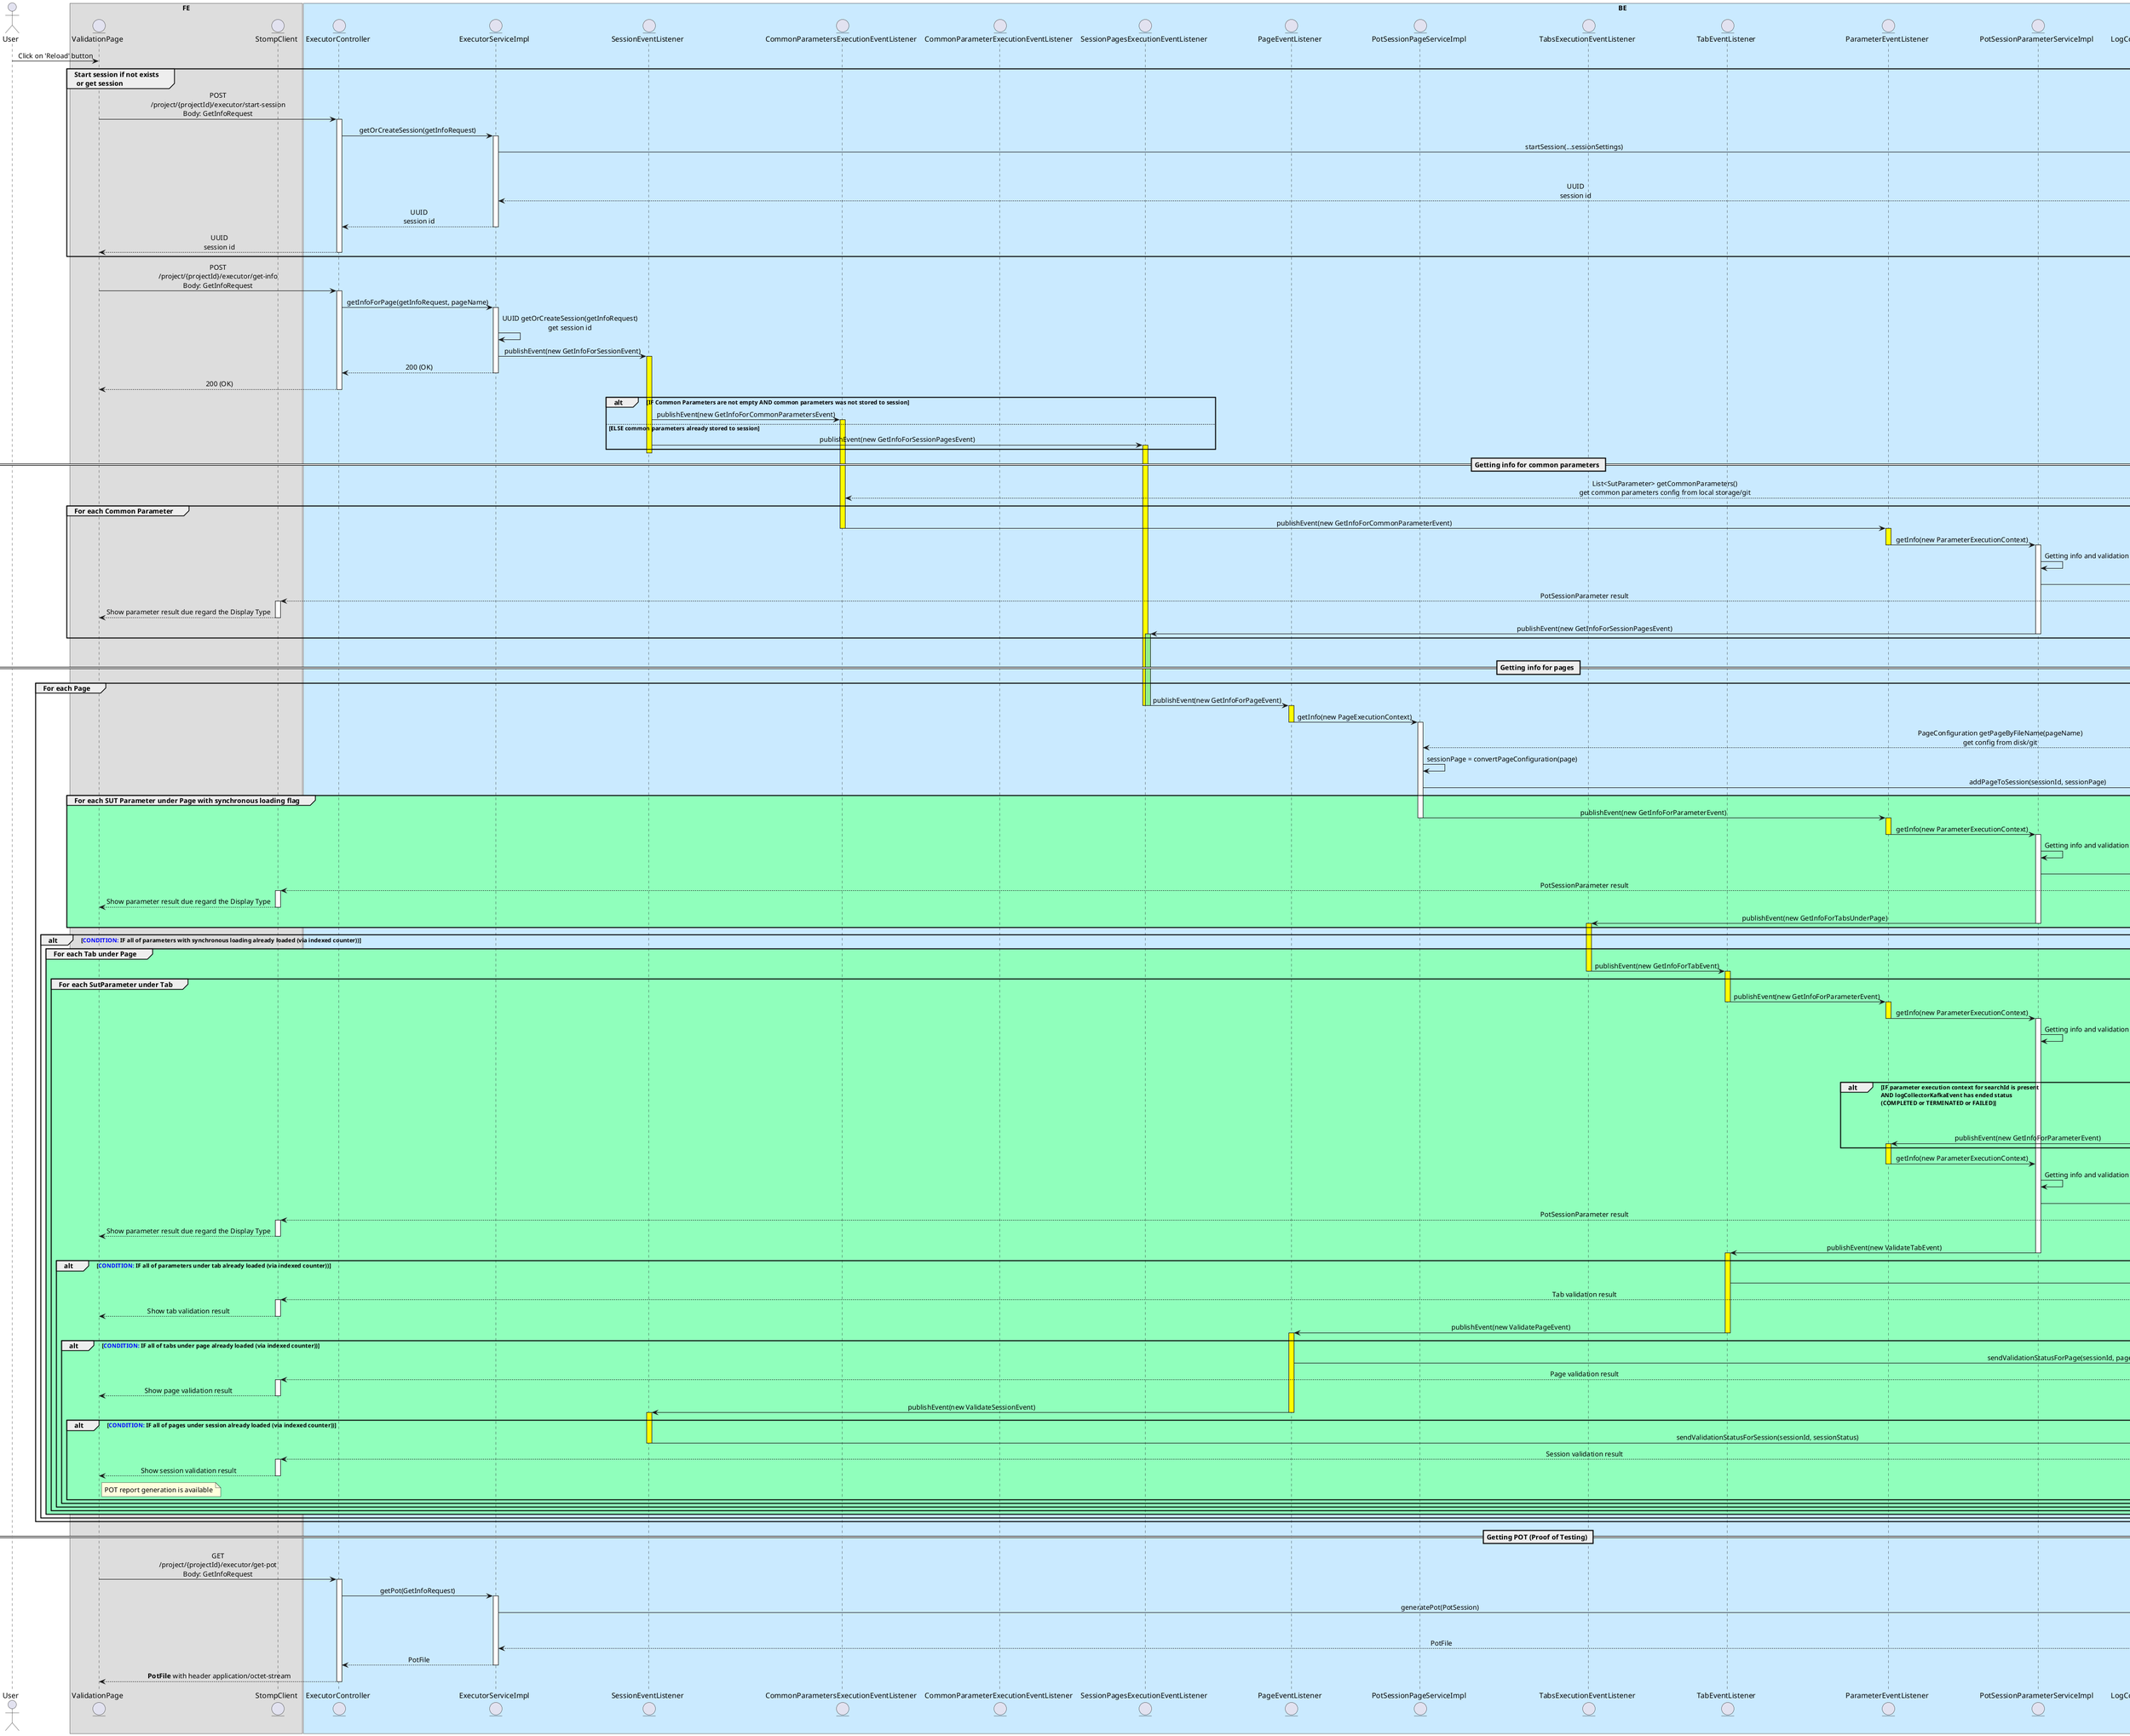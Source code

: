 @startuml

skinparam sequenceMessageAlign center

actor User

box "FE"
    entity ValidationPage
    entity StompClient
end box

box "BE" #caeaff
    entity ExecutorController
    entity ExecutorServiceImpl
    entity SessionEventListener
    entity CommonParametersExecutionEventListener
    entity CommonParameterExecutionEventListener
    entity SessionPagesExecutionEventListener
    entity PageEventListener
    entity PotSessionPageServiceImpl
    entity TabsExecutionEventListener
    entity TabEventListener
    entity ParameterEventListener
    entity PotSessionParameterServiceImpl
    entity LogCollectorEventKafkaListener
    entity PotGenerationEngine

    entity CommonParametersServiceImpl
    entity PageServiceImpl
    entity PotSessionServiceImpl
    entity DeferredSearchServiceImpl

    entity WebSocketMessagingService
end box

box "LogCollector service" #E3E3D9
    entity KafkaSearchFinishConsumer
end box

User -> ValidationPage : Click on 'Reload' button
group Start session if not exists\n or get session
    ValidationPage -> ExecutorController : POST\n/project/{projectId}/executor/start-session\nBody: GetInfoRequest
    activate ExecutorController
        ExecutorController -> ExecutorServiceImpl : getOrCreateSession(getInfoRequest)
        activate ExecutorServiceImpl
            ExecutorServiceImpl -> PotSessionServiceImpl : startSession(...sessionSettings)
            activate PotSessionServiceImpl
                PotSessionServiceImpl -> PotSessionServiceImpl : store session to POT sessions cache
                PotSessionServiceImpl --> ExecutorServiceImpl : UUID\nsession id
            deactivate PotSessionServiceImpl
            ExecutorController <-- ExecutorServiceImpl : UUID\nsession id
        deactivate ExecutorServiceImpl
    ValidationPage <-- ExecutorController : UUID\nsession id
    deactivate ExecutorController
end

ValidationPage -> ExecutorController : POST\n/project/{projectId}/executor/get-info\nBody: GetInfoRequest
activate ExecutorController
    ExecutorController -> ExecutorServiceImpl : getInfoForPage(getInfoRequest, pageName)
    activate ExecutorServiceImpl
        ExecutorServiceImpl -> ExecutorServiceImpl : UUID getOrCreateSession(getInfoRequest)\nget session id

        ExecutorServiceImpl -> SessionEventListener : publishEvent(new GetInfoForSessionEvent)

        activate SessionEventListener #yellow
            ExecutorController <-- ExecutorServiceImpl : 200 (OK)
            deactivate ExecutorServiceImpl
            ValidationPage <-- ExecutorController : 200 (OK)
            deactivate ExecutorController

            alt IF Common Parameters are not empty AND common parameters was not stored to session
                SessionEventListener -> CommonParametersExecutionEventListener : publishEvent(new GetInfoForCommonParametersEvent)
                activate CommonParametersExecutionEventListener #yellow
            else ELSE common parameters already stored to session
                SessionEventListener -> SessionPagesExecutionEventListener : publishEvent(new GetInfoForSessionPagesEvent)
                activate SessionPagesExecutionEventListener #yellow
            end
        deactivate SessionEventListener

        == Getting info for common parameters ==
        CommonParametersExecutionEventListener <--> CommonParametersServiceImpl : List<SutParameter> getCommonParameters()\nget common parameters config from local storage/git
        group For each Common Parameter
            CommonParametersExecutionEventListener -> ParameterEventListener : publishEvent(new GetInfoForCommonParameterEvent)
            deactivate CommonParametersExecutionEventListener
            activate ParameterEventListener #yellow
                ParameterEventListener -> PotSessionParameterServiceImpl : getInfo(new ParameterExecutionContext)
            deactivate ParameterEventListener

            activate PotSessionParameterServiceImpl
                PotSessionParameterServiceImpl -> PotSessionParameterServiceImpl : Getting info and validation process
                PotSessionParameterServiceImpl -> WebSocketMessagingService : sendSutParameterResult(sessionId, potSessionParameter)
                activate WebSocketMessagingService
                    WebSocketMessagingService --> StompClient : PotSessionParameter result
                deactivate WebSocketMessagingService
                activate StompClient
                    StompClient --> ValidationPage : Show parameter result due regard the Display Type
                deactivate StompClient

                PotSessionParameterServiceImpl -> SessionPagesExecutionEventListener : publishEvent(new GetInfoForSessionPagesEvent)
            deactivate PotSessionParameterServiceImpl
            activate SessionPagesExecutionEventListener #lightGreen
        end

        alt <color blue>CONDITION:</color> IF all of common parameters already loaded (via indexed counter)
            == Getting info for pages ==
            group For each Page
                SessionPagesExecutionEventListener -> PageEventListener : publishEvent(new GetInfoForPageEvent)
                deactivate SessionPagesExecutionEventListener
                deactivate SessionPagesExecutionEventListener

                activate PageEventListener #yellow
                    PageEventListener -> PotSessionPageServiceImpl : getInfo(new PageExecutionContext)
                    deactivate PageEventListener

                    activate PotSessionPageServiceImpl
                        PotSessionPageServiceImpl <--> PageServiceImpl : PageConfiguration getPageByFileName(pageName)\nget config from disk/git
                        PotSessionPageServiceImpl -> PotSessionPageServiceImpl : sessionPage = convertPageConfiguration(page)
                        PotSessionPageServiceImpl -> PotSessionServiceImpl : addPageToSession(sessionId, sessionPage)

                        group #90ffbc For each SUT Parameter under Page with synchronous loading flag
                            PotSessionPageServiceImpl -> ParameterEventListener : publishEvent(new GetInfoForParameterEvent)
                            deactivate PotSessionPageServiceImpl

                            activate ParameterEventListener #yellow
                                ParameterEventListener -> PotSessionParameterServiceImpl : getInfo(new ParameterExecutionContext)
                                deactivate ParameterEventListener

                                activate PotSessionParameterServiceImpl
                                    PotSessionParameterServiceImpl -> PotSessionParameterServiceImpl : Getting info and validation process
                                    PotSessionParameterServiceImpl -> WebSocketMessagingService : sendSutParameterResult(sessionId, potSessionParameter)
                                    activate WebSocketMessagingService
                                        WebSocketMessagingService --> StompClient : PotSessionParameter result
                                    deactivate WebSocketMessagingService
                                    activate StompClient
                                        StompClient --> ValidationPage : Show parameter result due regard the Display Type
                                    deactivate StompClient

                                    PotSessionParameterServiceImpl -> TabsExecutionEventListener : publishEvent(new GetInfoForTabsUnderPage)
                                deactivate PotSessionParameterServiceImpl

                                activate TabsExecutionEventListener #yellow
                        end

                        alt <color blue>CONDITION:</color> IF all of parameters with synchronous loading already loaded (via indexed counter))
                            group #90ffbc For each Tab under Page
                                TabsExecutionEventListener -> TabEventListener : publishEvent(new GetInfoForTabEvent)
                                deactivate TabsExecutionEventListener

                                activate TabEventListener #yellow

                                group For each SutParameter under Tab
                                    TabEventListener -> ParameterEventListener : publishEvent(new GetInfoForParameterEvent)
                                    deactivate TabEventListener

                                    activate ParameterEventListener #yellow
                                        ParameterEventListener -> PotSessionParameterServiceImpl : getInfo(new ParameterExecutionContext)
                                        deactivate ParameterEventListener

                                        activate PotSessionParameterServiceImpl
                                            PotSessionParameterServiceImpl -> PotSessionParameterServiceImpl : Getting info and validation process

                                            KafkaSearchFinishConsumer -> LogCollectorEventKafkaListener : listen(logCollectorKafkaEvent)
                                            activate LogCollectorEventKafkaListener
                                                LogCollectorEventKafkaListener <--> DeferredSearchServiceImpl : findContextByLogCollectorSearchId(logCollectorKafkaEvent.getId())
                                                alt #90ffbc IF parameter execution context for searchId is present \nAND logCollectorKafkaEvent has ended status\n(COMPLETED or TERMINATED or FAILED)
                                                    LogCollectorEventKafkaListener -> LogCollectorEventKafkaListener : Set deferred result flag in parameter execution context to false
                                                    LogCollectorEventKafkaListener -> ParameterEventListener : publishEvent(new GetInfoForParameterEvent)
                                                    activate ParameterEventListener #yellow
                                                end
                                            deactivate LogCollectorEventKafkaListener

                                            ParameterEventListener -> PotSessionParameterServiceImpl : getInfo(new ParameterExecutionContext)
                                            deactivate ParameterEventListener

                                            PotSessionParameterServiceImpl -> PotSessionParameterServiceImpl : Getting info and validation process
                                            PotSessionParameterServiceImpl -> WebSocketMessagingService : sendSutParameterResult(sessionId, potSessionParameter)
                                            activate WebSocketMessagingService
                                                WebSocketMessagingService --> StompClient : PotSessionParameter result
                                            deactivate WebSocketMessagingService
                                            activate StompClient
                                                StompClient --> ValidationPage : Show parameter result due regard the Display Type
                                            deactivate StompClient

                                            PotSessionParameterServiceImpl -> TabEventListener : publishEvent(new ValidateTabEvent)
                                        deactivate PotSessionParameterServiceImpl

                                        activate TabEventListener #yellow
                                            alt #90ffbc <color blue>CONDITION:</color> IF all of parameters under tab already loaded (via indexed counter))
                                                TabEventListener -> WebSocketMessagingService : sendValidationStatusForTab(sessionId, pageName, tabName, tabStatus)
                                                activate WebSocketMessagingService
                                                    WebSocketMessagingService --> StompClient : Tab validation result
                                                deactivate WebSocketMessagingService
                                                activate StompClient
                                                    StompClient --> ValidationPage : Show tab validation result
                                                deactivate StompClient

                                                TabEventListener -> PageEventListener : publishEvent(new ValidatePageEvent)
                                                deactivate TabEventListener

                                                activate PageEventListener #yellow
                                                alt <color blue>CONDITION:</color> IF all of tabs under page already loaded (via indexed counter))
                                                    PageEventListener -> WebSocketMessagingService : sendValidationStatusForPage(sessionId, pageName, pageStatus)
                                                    activate WebSocketMessagingService
                                                        WebSocketMessagingService --> StompClient : Page validation result
                                                    deactivate WebSocketMessagingService
                                                    activate StompClient
                                                        StompClient --> ValidationPage : Show page validation result
                                                    deactivate StompClient

                                                    PageEventListener -> SessionEventListener : publishEvent(new ValidateSessionEvent)
                                                    deactivate PageEventListener

                                                    activate SessionEventListener #yellow
                                                        alt #90ffbc <color blue>CONDITION:</color> IF all of pages under session already loaded (via indexed counter))
                                                            SessionEventListener -> WebSocketMessagingService : sendValidationStatusForSession(sessionId, sessionStatus)
                                                            deactivate SessionEventListener

                                                            activate WebSocketMessagingService
                                                                WebSocketMessagingService --> StompClient : Session validation result
                                                            deactivate WebSocketMessagingService
                                                            activate StompClient
                                                                StompClient --> ValidationPage : Show session validation result
                                                                note right ValidationPage
                                                                    POT report generation is available
                                                                end note
                                                            deactivate StompClient
                                                        end
                                            end
                                end
                            end
                        end
            end
        end

        == Getting POT (Proof of Testing) ==
        ValidationPage -> ExecutorController : GET\n/project/{projectId}/executor/get-pot\nBody: GetInfoRequest
        activate ExecutorController
            ExecutorController -> ExecutorServiceImpl : getPot(GetInfoRequest)
            activate ExecutorServiceImpl
                ExecutorServiceImpl -> PotGenerationEngine : generatePot(PotSession)
                activate PotGenerationEngine
                    note right PotGenerationEngine
                        POT generation flow started...
                    end note
                    ExecutorServiceImpl <-- PotGenerationEngine : PotFile
                deactivate PotGenerationEngine
                ExecutorController <-- ExecutorServiceImpl : PotFile
            deactivate ExecutorServiceImpl
            ValidationPage <-- ExecutorController : **PotFile** with header application/octet-stream
        deactivate ExecutorController

'                activate PageEventListener
'                    group For each SutParameter under Page
'                        PageEventListener -> PotSessionPageServiceImpl : publishEvent(new GetInfoForParameterEvent)
'                        activate PotSessionPageServiceImpl
'                            note right PotSessionPageServiceImpl
'                                <color red>**@Async**</color>
'                                SUT Parameter execution flow started...
'                            end note
'                            PotSessionPageServiceImpl -> ParameterEventListener : getInfo(new ParameterExecutionContext)
'
'                            alt IF parameter does not contain a deferred result
'                                activate ParameterEventListener
'                                    ParameterEventListener -> WebSocketMessagingService : sendSutParameterResult(sessionId, parameterPath, validationStatus)
'                                deactivate ParameterEventListener
'
'                                ValidationPage -> ExecutorController : GET\n/project/{projectId}/executor/get-parameter-result\nBody: GetParameterResultRequest
'                                activate ExecutorController
'                                    ExecutorController <--> PotSessionServiceImpl : getParameterResult(request)
'                                    ValidationPage <-- ExecutorController : new SutParameterResultMessage(request.getSessionId(), parameterResult)
'                                deactivate ExecutorController
'                            end
'                        deactivate PotSessionPageServiceImpl
'
'                        KafkaSearchFinishConsumer -> LogCollectorEventKafkaListener : listen(logCollectorKafkaEvent)
'                        activate LogCollectorEventKafkaListener
'                            LogCollectorEventKafkaListener <--> DeferredSearchServiceImpl : findContextByLogCollectorSearchId(logCollectorKafkaEvent.getId())
'                            alt IF parameter execution context for searchId is present \nAND logCollectorKafkaEvent has ended status\n(COMPLETED or TERMINATED or FAILED)
'                                LogCollectorEventKafkaListener -> LogCollectorEventKafkaListener : Set deferred result flag in parameter execution context to false
'                                LogCollectorEventKafkaListener -> PotSessionPageServiceImpl : publishEvent(new GetInfoForParameterEvent)
'                            end
'                        deactivate LogCollectorEventKafkaListener
'
'                        activate PotSessionPageServiceImpl
'                            note right PotSessionPageServiceImpl
'                                <color red>**@Async**</color>
'                                SUT Parameter execution flow started...
'                            end note
'                            PotSessionPageServiceImpl -> ParameterEventListener : getInfo(new ParameterExecutionContext)
'
'                            alt IF parameter does not contain a deferred result
'                                activate ParameterEventListener
'                                    ParameterEventListener -> WebSocketMessagingService : sendSutParameterResult(sessionId, parameterPath, validationStatus)
'                                deactivate ParameterEventListener
'
'                                ValidationPage -> ExecutorController : GET\n/project/{projectId}/executor/get-parameter-result\nBody: GetParameterResultRequest
'                                activate ExecutorController
'                                    ExecutorController <--> PotSessionServiceImpl : getParameterResult(request)
'                                    ValidationPage <-- ExecutorController : new SutParameterResultMessage(request.getSessionId(), parameterResult)
'                                deactivate ExecutorController
'                            end
'                        deactivate PotSessionPageServiceImpl
'                    end
'                deactivate PageEventListener
'                PageExecutionEventListener -> PageExecutionEventListener : sutParametersCountDownLatch.<color red>**await()**</color>
'            deactivate PageExecutionEventListener
'        end
'        SessionEventListener -> SessionEventListener : pagesCountDownLatch.<color red>**await()**</color>
'
'        SessionEventListener -> WebSocketMessagingService : sendSessionResults(sessionId, sessionStatus)
'        note right SessionEventListener
'            POT report generation is available
'        end note
'
'        == Getting POT (Proof of Testing) ==
'        ValidationPage -> ExecutorController : GET\n/project/{projectId}/executor/get-pot\nBody: GetInfoRequest
'        activate ExecutorController
'            ExecutorController -> ExecutorServiceImpl : getPot(GetInfoRequest)
'            activate ExecutorServiceImpl
'                ExecutorServiceImpl -> PotGenerationEngine : generatePot(PotSession)
'                activate PotGenerationEngine
'                    note right PotGenerationEngine
'                        POT generation flow started...
'                    end note
'                    ExecutorServiceImpl <-- PotGenerationEngine : PotFile
'                deactivate PotGenerationEngine
'                ExecutorController <-- ExecutorServiceImpl : PotFile
'                ValidationPage <-- ExecutorController : **PotFile** with header application/octet-stream
'                deactivate ExecutorServiceImpl
'        deactivate ExecutorController










'//////// OLD /////////
'        ExecutorServiceImpl -> ExecutorServiceImpl : CountDownLatch getInfo(sessionId, List<PageConfiguration> pages)
'        ExecutorServiceImpl -> ExecutorServiceImpl : Created new ThreadPoolExecutor
'        activate ExecutorServiceImpl  #LightGreen
'            ExecutorServiceImpl -> ExecutorServiceImpl : pageCdl = new CountDownLatch(pages.size())
'            group For each Page on ThreadPoolExecutor
'                ExecutorServiceImpl <--> PageExecutor : new PageExecutor(sessionId, page, potSessionService, displayTypeServiceFactory, logCollectorRepository)
'                ExecutorServiceImpl -> PageExecutor : call()
'                activate ExecutorServiceImpl #Purple
'                    activate PageExecutor #Red
'                        PageExecutor -> PageExecutor : sessionPage = convertPageConfiguration(page)
'                        PageExecutor -> PotSessionServiceImpl : addPageToSession(sessionId, sessionPage)
'                        PageExecutor -> PageExecutor : new CountDownLatch(sessionPage.getParameters().size())
'                        group For each SutParameter under Page on ThreadPoolExecutor
'                            PageExecutor -> PageExecutor : new ParameterExecutionContext(created, sessionId, countDownLatch, environment, executionVariables, isDeferredSearchResult, parameter)
'                            PageExecutor <--> SutParameterExecutor : new SutParameterExecutor(parameterExecutionContext, sessionService, displayTypeServiceFactory, logCollectorRepository))
'                            PageExecutor -> SutParameterExecutor : call()
'                            note left SutParameterExecutor
'                                Get info for parameter
'                                see detail design in 'Get_info_for_parameter_process'
'                            end note
'                            alt IF parameter has synchronously loading
'                                PageExecutor -> PageExecutor : future.get() - Waiting for full loading of parameter info and finished validation process
'                            end
'                        end
'
'                        PageExecutor -> PageExecutor : parametersCdl.await()
'                        note right
'                            Waiting until all of the SUT parameters are loaded
'                        end note
'                        PageExecutor -> PageExecutor : sessionPage.calculateValidationStatus()
'                        PageExecutor -> PotSessionServiceImpl : addValidationStatusForPage(sessionId, page.getName(), sessionPage.getValidationStatus())
'                        group finally
'                            PageExecutor -> PageExecutor : pages under session CountDownLatch().countDown()
'                            PageExecutor -> PageExecutor : ThreadPoolExecutor.shutdown()
'                        end
'
'                        LogCollectorEventKafkaListener -> LogCollectorEventKafkaListener : listen(logCollectorKafkaEvent)
'                        activate LogCollectorEventKafkaListener
'                            LogCollectorEventKafkaListener <--> DeferredSearchServiceImpl : findContextByLogCollectorSearchId(logCollectorKafkaEvent.getId())
'                            alt IF parameter execution context for searchId is present AND logCollectorKafkaEvent has ended status (COMPLETED or TERMINATED or FAILED)
'                                LogCollectorEventKafkaListener -> ApplicationEventPublisher : publishEvent(new ReloadSutParameterEvent(logCollectorKafkaEvent.getId(), parameterContext))
'                            end
'                        deactivate LogCollectorEventKafkaListener
'
'                        SutParameterListener -> SutParameterListener : handleReloadSutParameterEvent(ReloadSutParameterEvent reloadSutParameterEvent)
'                        activate SutParameterListener
'                            SutParameterListener -> SutParameterListener : Set deferred result flag in parameter execution context to false
'                            SutParameterListener <--> SutParameterExecutor : new SutParameterExecutor(parameterExecutionContext, sessionService, displayTypeServiceFactory, logCollectorRepository))
'                            SutParameterListener -> SutParameterExecutor : call()
'                        deactivate SutParameterListener
'                        note left SutParameterExecutor
'                            Get info for parameter
'                            see detail design in 'Get_info_for_parameter_process'
'                        end note
'                    deactivate PageExecutor
'                deactivate ExecutorServiceImpl
'            end
'            group finally
'                ExecutorServiceImpl -> ExecutorServiceImpl : ThreadPoolExecutor.shutdown()
'            end
'        deactivate ExecutorServiceImpl
'        ExecutorServiceImpl -> ExecutorServiceImpl : pageCdl.await()
'        note right
'            Waiting until all of the pages are loaded
'        end note
'        ExecutorServiceImpl -> PotSessionServiceImpl : addValidationStatusForSession(sessionId)


@enduml
